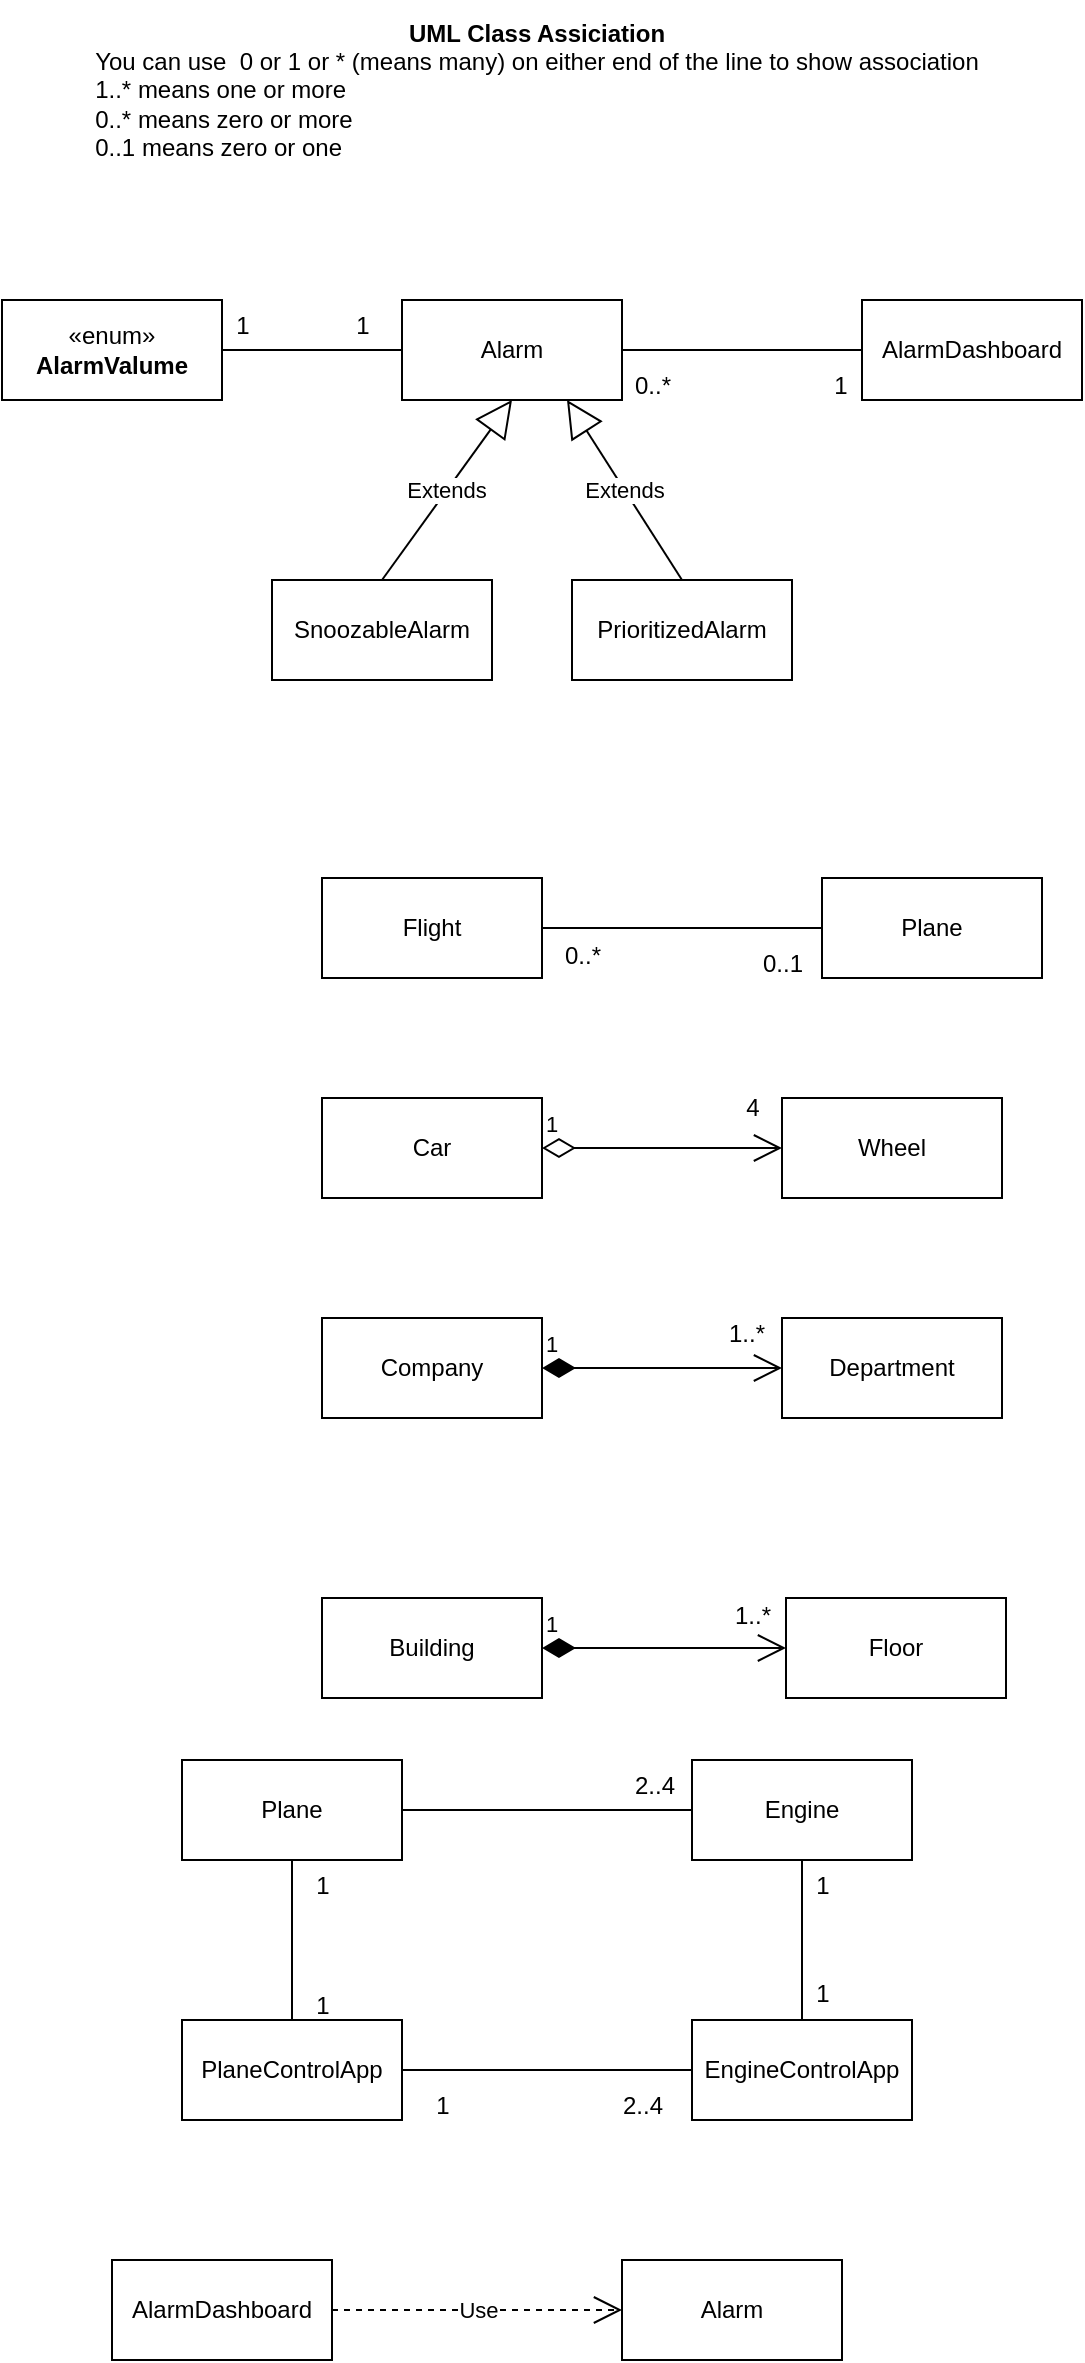 <mxfile version="23.1.6" type="device">
  <diagram name="Page-1" id="PVlP727mo563Jm-Nn-ri">
    <mxGraphModel dx="1169" dy="633" grid="1" gridSize="10" guides="1" tooltips="1" connect="1" arrows="1" fold="1" page="1" pageScale="1" pageWidth="850" pageHeight="1100" math="0" shadow="0">
      <root>
        <mxCell id="0" />
        <mxCell id="1" parent="0" />
        <mxCell id="AKbd1i7YC7B8-x8BVuEd-1" value="Alarm" style="html=1;whiteSpace=wrap;" vertex="1" parent="1">
          <mxGeometry x="370" y="340" width="110" height="50" as="geometry" />
        </mxCell>
        <mxCell id="AKbd1i7YC7B8-x8BVuEd-2" value="AlarmDashboard" style="html=1;whiteSpace=wrap;" vertex="1" parent="1">
          <mxGeometry x="600" y="340" width="110" height="50" as="geometry" />
        </mxCell>
        <mxCell id="AKbd1i7YC7B8-x8BVuEd-4" value="" style="endArrow=none;html=1;edgeStyle=orthogonalEdgeStyle;rounded=0;entryX=0;entryY=0.5;entryDx=0;entryDy=0;exitX=1;exitY=0.5;exitDx=0;exitDy=0;" edge="1" parent="1" source="AKbd1i7YC7B8-x8BVuEd-1" target="AKbd1i7YC7B8-x8BVuEd-2">
          <mxGeometry relative="1" as="geometry">
            <mxPoint x="260" y="520" as="sourcePoint" />
            <mxPoint x="420" y="520" as="targetPoint" />
          </mxGeometry>
        </mxCell>
        <mxCell id="AKbd1i7YC7B8-x8BVuEd-7" value="&lt;b&gt;UML Class Assiciation&lt;/b&gt;&lt;br&gt;You can use&amp;nbsp; 0 or 1 or * (means many) on either end of the line to show association&lt;br&gt;&lt;div style=&quot;text-align: justify;&quot;&gt;&lt;span style=&quot;background-color: initial;&quot;&gt;1..* means one or more&lt;/span&gt;&lt;/div&gt;&lt;div style=&quot;text-align: justify;&quot;&gt;&lt;span style=&quot;background-color: initial;&quot;&gt;0..* means zero or more&lt;/span&gt;&lt;/div&gt;&lt;div style=&quot;text-align: justify;&quot;&gt;&lt;span style=&quot;background-color: initial;&quot;&gt;0..1 means zero or one&amp;nbsp;&lt;/span&gt;&lt;/div&gt;" style="text;html=1;align=center;verticalAlign=middle;resizable=0;points=[];autosize=1;strokeColor=none;fillColor=none;" vertex="1" parent="1">
          <mxGeometry x="202" y="190" width="470" height="90" as="geometry" />
        </mxCell>
        <mxCell id="AKbd1i7YC7B8-x8BVuEd-8" value="0..*" style="text;html=1;align=center;verticalAlign=middle;resizable=0;points=[];autosize=1;strokeColor=none;fillColor=none;" vertex="1" parent="1">
          <mxGeometry x="475" y="368" width="40" height="30" as="geometry" />
        </mxCell>
        <mxCell id="AKbd1i7YC7B8-x8BVuEd-9" value="1" style="text;html=1;align=center;verticalAlign=middle;resizable=0;points=[];autosize=1;strokeColor=none;fillColor=none;" vertex="1" parent="1">
          <mxGeometry x="574" y="368" width="30" height="30" as="geometry" />
        </mxCell>
        <mxCell id="AKbd1i7YC7B8-x8BVuEd-10" value="Flight" style="html=1;whiteSpace=wrap;" vertex="1" parent="1">
          <mxGeometry x="330" y="629" width="110" height="50" as="geometry" />
        </mxCell>
        <mxCell id="AKbd1i7YC7B8-x8BVuEd-11" value="Plane" style="html=1;whiteSpace=wrap;" vertex="1" parent="1">
          <mxGeometry x="580" y="629" width="110" height="50" as="geometry" />
        </mxCell>
        <mxCell id="AKbd1i7YC7B8-x8BVuEd-12" value="" style="endArrow=none;html=1;edgeStyle=orthogonalEdgeStyle;rounded=0;entryX=0;entryY=0.5;entryDx=0;entryDy=0;exitX=1;exitY=0.5;exitDx=0;exitDy=0;" edge="1" parent="1" source="AKbd1i7YC7B8-x8BVuEd-10" target="AKbd1i7YC7B8-x8BVuEd-11">
          <mxGeometry relative="1" as="geometry">
            <mxPoint x="520" y="504" as="sourcePoint" />
            <mxPoint x="640" y="504" as="targetPoint" />
          </mxGeometry>
        </mxCell>
        <mxCell id="AKbd1i7YC7B8-x8BVuEd-13" value="0..1" style="text;html=1;align=center;verticalAlign=middle;resizable=0;points=[];autosize=1;strokeColor=none;fillColor=none;" vertex="1" parent="1">
          <mxGeometry x="540" y="657" width="40" height="30" as="geometry" />
        </mxCell>
        <mxCell id="AKbd1i7YC7B8-x8BVuEd-14" value="0..*" style="text;html=1;align=center;verticalAlign=middle;resizable=0;points=[];autosize=1;strokeColor=none;fillColor=none;" vertex="1" parent="1">
          <mxGeometry x="440" y="653" width="40" height="30" as="geometry" />
        </mxCell>
        <mxCell id="AKbd1i7YC7B8-x8BVuEd-15" value="Car" style="html=1;whiteSpace=wrap;" vertex="1" parent="1">
          <mxGeometry x="330" y="739" width="110" height="50" as="geometry" />
        </mxCell>
        <mxCell id="AKbd1i7YC7B8-x8BVuEd-16" value="Wheel" style="html=1;whiteSpace=wrap;" vertex="1" parent="1">
          <mxGeometry x="560" y="739" width="110" height="50" as="geometry" />
        </mxCell>
        <mxCell id="AKbd1i7YC7B8-x8BVuEd-18" value="4" style="text;html=1;align=center;verticalAlign=middle;resizable=0;points=[];autosize=1;strokeColor=none;fillColor=none;" vertex="1" parent="1">
          <mxGeometry x="530" y="729" width="30" height="30" as="geometry" />
        </mxCell>
        <mxCell id="AKbd1i7YC7B8-x8BVuEd-19" value="1" style="endArrow=open;html=1;endSize=12;startArrow=diamondThin;startSize=14;startFill=0;edgeStyle=orthogonalEdgeStyle;align=left;verticalAlign=bottom;rounded=0;exitX=1;exitY=0.5;exitDx=0;exitDy=0;entryX=0;entryY=0.5;entryDx=0;entryDy=0;" edge="1" parent="1" source="AKbd1i7YC7B8-x8BVuEd-15" target="AKbd1i7YC7B8-x8BVuEd-16">
          <mxGeometry x="-1" y="3" relative="1" as="geometry">
            <mxPoint x="425" y="699" as="sourcePoint" />
            <mxPoint x="585" y="699" as="targetPoint" />
          </mxGeometry>
        </mxCell>
        <mxCell id="AKbd1i7YC7B8-x8BVuEd-20" value="Company" style="html=1;whiteSpace=wrap;" vertex="1" parent="1">
          <mxGeometry x="330" y="849" width="110" height="50" as="geometry" />
        </mxCell>
        <mxCell id="AKbd1i7YC7B8-x8BVuEd-21" value="Department" style="html=1;whiteSpace=wrap;" vertex="1" parent="1">
          <mxGeometry x="560" y="849" width="110" height="50" as="geometry" />
        </mxCell>
        <mxCell id="AKbd1i7YC7B8-x8BVuEd-22" value="1" style="endArrow=open;html=1;endSize=12;startArrow=diamondThin;startSize=14;startFill=1;edgeStyle=orthogonalEdgeStyle;align=left;verticalAlign=bottom;rounded=0;entryX=0;entryY=0.5;entryDx=0;entryDy=0;exitX=1;exitY=0.5;exitDx=0;exitDy=0;" edge="1" parent="1" source="AKbd1i7YC7B8-x8BVuEd-20" target="AKbd1i7YC7B8-x8BVuEd-21">
          <mxGeometry x="-1" y="3" relative="1" as="geometry">
            <mxPoint x="260" y="689" as="sourcePoint" />
            <mxPoint x="420" y="689" as="targetPoint" />
          </mxGeometry>
        </mxCell>
        <mxCell id="AKbd1i7YC7B8-x8BVuEd-23" value="1..*" style="text;html=1;align=center;verticalAlign=middle;resizable=0;points=[];autosize=1;strokeColor=none;fillColor=none;" vertex="1" parent="1">
          <mxGeometry x="522" y="842" width="40" height="30" as="geometry" />
        </mxCell>
        <mxCell id="AKbd1i7YC7B8-x8BVuEd-24" value="Building" style="html=1;whiteSpace=wrap;" vertex="1" parent="1">
          <mxGeometry x="330" y="989" width="110" height="50" as="geometry" />
        </mxCell>
        <mxCell id="AKbd1i7YC7B8-x8BVuEd-25" value="Floor" style="html=1;whiteSpace=wrap;" vertex="1" parent="1">
          <mxGeometry x="562" y="989" width="110" height="50" as="geometry" />
        </mxCell>
        <mxCell id="AKbd1i7YC7B8-x8BVuEd-26" value="1" style="endArrow=open;html=1;endSize=12;startArrow=diamondThin;startSize=14;startFill=1;edgeStyle=orthogonalEdgeStyle;align=left;verticalAlign=bottom;rounded=0;exitX=1;exitY=0.5;exitDx=0;exitDy=0;entryX=0;entryY=0.5;entryDx=0;entryDy=0;" edge="1" parent="1" source="AKbd1i7YC7B8-x8BVuEd-24" target="AKbd1i7YC7B8-x8BVuEd-25">
          <mxGeometry x="-1" y="3" relative="1" as="geometry">
            <mxPoint x="425" y="1069" as="sourcePoint" />
            <mxPoint x="585" y="1069" as="targetPoint" />
          </mxGeometry>
        </mxCell>
        <mxCell id="AKbd1i7YC7B8-x8BVuEd-27" value="1..*" style="text;html=1;align=center;verticalAlign=middle;resizable=0;points=[];autosize=1;strokeColor=none;fillColor=none;" vertex="1" parent="1">
          <mxGeometry x="525" y="983" width="40" height="30" as="geometry" />
        </mxCell>
        <mxCell id="AKbd1i7YC7B8-x8BVuEd-28" value="Plane" style="html=1;whiteSpace=wrap;" vertex="1" parent="1">
          <mxGeometry x="260" y="1070" width="110" height="50" as="geometry" />
        </mxCell>
        <mxCell id="AKbd1i7YC7B8-x8BVuEd-29" value="Engine" style="html=1;whiteSpace=wrap;" vertex="1" parent="1">
          <mxGeometry x="515" y="1070" width="110" height="50" as="geometry" />
        </mxCell>
        <mxCell id="AKbd1i7YC7B8-x8BVuEd-30" value="EngineControlApp" style="html=1;whiteSpace=wrap;" vertex="1" parent="1">
          <mxGeometry x="515" y="1200" width="110" height="50" as="geometry" />
        </mxCell>
        <mxCell id="AKbd1i7YC7B8-x8BVuEd-31" value="" style="endArrow=none;html=1;edgeStyle=orthogonalEdgeStyle;rounded=0;entryX=0.5;entryY=0;entryDx=0;entryDy=0;exitX=0.5;exitY=1;exitDx=0;exitDy=0;" edge="1" parent="1" source="AKbd1i7YC7B8-x8BVuEd-29" target="AKbd1i7YC7B8-x8BVuEd-30">
          <mxGeometry relative="1" as="geometry">
            <mxPoint x="260" y="1020" as="sourcePoint" />
            <mxPoint x="420" y="1020" as="targetPoint" />
          </mxGeometry>
        </mxCell>
        <mxCell id="AKbd1i7YC7B8-x8BVuEd-34" value="PlaneControlApp" style="html=1;whiteSpace=wrap;" vertex="1" parent="1">
          <mxGeometry x="260" y="1200" width="110" height="50" as="geometry" />
        </mxCell>
        <mxCell id="AKbd1i7YC7B8-x8BVuEd-35" value="" style="endArrow=none;html=1;edgeStyle=orthogonalEdgeStyle;rounded=0;exitX=0.5;exitY=1;exitDx=0;exitDy=0;" edge="1" parent="1" source="AKbd1i7YC7B8-x8BVuEd-28" target="AKbd1i7YC7B8-x8BVuEd-34">
          <mxGeometry relative="1" as="geometry">
            <mxPoint x="580" y="1130" as="sourcePoint" />
            <mxPoint x="580" y="1210" as="targetPoint" />
          </mxGeometry>
        </mxCell>
        <mxCell id="AKbd1i7YC7B8-x8BVuEd-36" value="" style="endArrow=none;html=1;edgeStyle=orthogonalEdgeStyle;rounded=0;exitX=1;exitY=0.5;exitDx=0;exitDy=0;entryX=0;entryY=0.5;entryDx=0;entryDy=0;" edge="1" parent="1" source="AKbd1i7YC7B8-x8BVuEd-28" target="AKbd1i7YC7B8-x8BVuEd-29">
          <mxGeometry relative="1" as="geometry">
            <mxPoint x="325" y="1130" as="sourcePoint" />
            <mxPoint x="325" y="1210" as="targetPoint" />
          </mxGeometry>
        </mxCell>
        <mxCell id="AKbd1i7YC7B8-x8BVuEd-37" value="" style="endArrow=none;html=1;edgeStyle=orthogonalEdgeStyle;rounded=0;exitX=1;exitY=0.5;exitDx=0;exitDy=0;entryX=0;entryY=0.5;entryDx=0;entryDy=0;" edge="1" parent="1" source="AKbd1i7YC7B8-x8BVuEd-34" target="AKbd1i7YC7B8-x8BVuEd-30">
          <mxGeometry relative="1" as="geometry">
            <mxPoint x="380" y="1105" as="sourcePoint" />
            <mxPoint x="525" y="1105" as="targetPoint" />
          </mxGeometry>
        </mxCell>
        <mxCell id="AKbd1i7YC7B8-x8BVuEd-38" value="1" style="text;html=1;align=center;verticalAlign=middle;resizable=0;points=[];autosize=1;strokeColor=none;fillColor=none;" vertex="1" parent="1">
          <mxGeometry x="565" y="1118" width="30" height="30" as="geometry" />
        </mxCell>
        <mxCell id="AKbd1i7YC7B8-x8BVuEd-39" value="1" style="text;html=1;align=center;verticalAlign=middle;resizable=0;points=[];autosize=1;strokeColor=none;fillColor=none;" vertex="1" parent="1">
          <mxGeometry x="565" y="1172" width="30" height="30" as="geometry" />
        </mxCell>
        <mxCell id="AKbd1i7YC7B8-x8BVuEd-40" value="2..4" style="text;html=1;align=center;verticalAlign=middle;resizable=0;points=[];autosize=1;strokeColor=none;fillColor=none;" vertex="1" parent="1">
          <mxGeometry x="476" y="1068" width="40" height="30" as="geometry" />
        </mxCell>
        <mxCell id="AKbd1i7YC7B8-x8BVuEd-41" value="1" style="text;html=1;align=center;verticalAlign=middle;resizable=0;points=[];autosize=1;strokeColor=none;fillColor=none;" vertex="1" parent="1">
          <mxGeometry x="375" y="1228" width="30" height="30" as="geometry" />
        </mxCell>
        <mxCell id="AKbd1i7YC7B8-x8BVuEd-42" value="2..4" style="text;html=1;align=center;verticalAlign=middle;resizable=0;points=[];autosize=1;strokeColor=none;fillColor=none;" vertex="1" parent="1">
          <mxGeometry x="470" y="1228" width="40" height="30" as="geometry" />
        </mxCell>
        <mxCell id="AKbd1i7YC7B8-x8BVuEd-43" value="1" style="text;html=1;align=center;verticalAlign=middle;resizable=0;points=[];autosize=1;strokeColor=none;fillColor=none;" vertex="1" parent="1">
          <mxGeometry x="315" y="1118" width="30" height="30" as="geometry" />
        </mxCell>
        <mxCell id="AKbd1i7YC7B8-x8BVuEd-45" value="1" style="text;html=1;align=center;verticalAlign=middle;resizable=0;points=[];autosize=1;strokeColor=none;fillColor=none;" vertex="1" parent="1">
          <mxGeometry x="315" y="1178" width="30" height="30" as="geometry" />
        </mxCell>
        <mxCell id="AKbd1i7YC7B8-x8BVuEd-46" value="Use" style="endArrow=open;endSize=12;dashed=1;html=1;rounded=0;entryX=0;entryY=0.5;entryDx=0;entryDy=0;" edge="1" parent="1" source="AKbd1i7YC7B8-x8BVuEd-55" target="AKbd1i7YC7B8-x8BVuEd-56">
          <mxGeometry width="160" relative="1" as="geometry">
            <mxPoint x="280" y="1350" as="sourcePoint" />
            <mxPoint x="460" y="1350" as="targetPoint" />
          </mxGeometry>
        </mxCell>
        <mxCell id="AKbd1i7YC7B8-x8BVuEd-47" value="«enum»&lt;br&gt;&lt;b&gt;AlarmValume&lt;/b&gt;" style="html=1;whiteSpace=wrap;" vertex="1" parent="1">
          <mxGeometry x="170" y="340" width="110" height="50" as="geometry" />
        </mxCell>
        <mxCell id="AKbd1i7YC7B8-x8BVuEd-48" value="" style="endArrow=none;html=1;edgeStyle=orthogonalEdgeStyle;rounded=0;entryX=0;entryY=0.5;entryDx=0;entryDy=0;exitX=1;exitY=0.5;exitDx=0;exitDy=0;" edge="1" parent="1" source="AKbd1i7YC7B8-x8BVuEd-47" target="AKbd1i7YC7B8-x8BVuEd-1">
          <mxGeometry relative="1" as="geometry">
            <mxPoint x="490" y="375" as="sourcePoint" />
            <mxPoint x="610" y="375" as="targetPoint" />
          </mxGeometry>
        </mxCell>
        <mxCell id="AKbd1i7YC7B8-x8BVuEd-49" value="1" style="text;html=1;align=center;verticalAlign=middle;resizable=0;points=[];autosize=1;strokeColor=none;fillColor=none;" vertex="1" parent="1">
          <mxGeometry x="275" y="338" width="30" height="30" as="geometry" />
        </mxCell>
        <mxCell id="AKbd1i7YC7B8-x8BVuEd-50" value="1" style="text;html=1;align=center;verticalAlign=middle;resizable=0;points=[];autosize=1;strokeColor=none;fillColor=none;" vertex="1" parent="1">
          <mxGeometry x="335" y="338" width="30" height="30" as="geometry" />
        </mxCell>
        <mxCell id="AKbd1i7YC7B8-x8BVuEd-51" value="SnoozableAlarm" style="html=1;whiteSpace=wrap;" vertex="1" parent="1">
          <mxGeometry x="305" y="480" width="110" height="50" as="geometry" />
        </mxCell>
        <mxCell id="AKbd1i7YC7B8-x8BVuEd-52" value="PrioritizedAlarm" style="html=1;whiteSpace=wrap;" vertex="1" parent="1">
          <mxGeometry x="455" y="480" width="110" height="50" as="geometry" />
        </mxCell>
        <mxCell id="AKbd1i7YC7B8-x8BVuEd-53" value="Extends" style="endArrow=block;endSize=16;endFill=0;html=1;rounded=0;entryX=0.5;entryY=1;entryDx=0;entryDy=0;exitX=0.5;exitY=0;exitDx=0;exitDy=0;" edge="1" parent="1" source="AKbd1i7YC7B8-x8BVuEd-51" target="AKbd1i7YC7B8-x8BVuEd-1">
          <mxGeometry width="160" relative="1" as="geometry">
            <mxPoint x="260" y="440" as="sourcePoint" />
            <mxPoint x="420" y="440" as="targetPoint" />
          </mxGeometry>
        </mxCell>
        <mxCell id="AKbd1i7YC7B8-x8BVuEd-54" value="Extends" style="endArrow=block;endSize=16;endFill=0;html=1;rounded=0;entryX=0.75;entryY=1;entryDx=0;entryDy=0;exitX=0.5;exitY=0;exitDx=0;exitDy=0;" edge="1" parent="1" source="AKbd1i7YC7B8-x8BVuEd-52" target="AKbd1i7YC7B8-x8BVuEd-1">
          <mxGeometry width="160" relative="1" as="geometry">
            <mxPoint x="370" y="490" as="sourcePoint" />
            <mxPoint x="435" y="400" as="targetPoint" />
          </mxGeometry>
        </mxCell>
        <mxCell id="AKbd1i7YC7B8-x8BVuEd-56" value="Alarm" style="html=1;whiteSpace=wrap;" vertex="1" parent="1">
          <mxGeometry x="480" y="1320" width="110" height="50" as="geometry" />
        </mxCell>
        <mxCell id="AKbd1i7YC7B8-x8BVuEd-57" value="" style="endArrow=open;endSize=12;dashed=1;html=1;rounded=0;entryX=0;entryY=0.5;entryDx=0;entryDy=0;" edge="1" parent="1" target="AKbd1i7YC7B8-x8BVuEd-55">
          <mxGeometry width="160" relative="1" as="geometry">
            <mxPoint x="280" y="1350" as="sourcePoint" />
            <mxPoint x="480" y="1345" as="targetPoint" />
          </mxGeometry>
        </mxCell>
        <mxCell id="AKbd1i7YC7B8-x8BVuEd-55" value="AlarmDashboard" style="html=1;whiteSpace=wrap;" vertex="1" parent="1">
          <mxGeometry x="225" y="1320" width="110" height="50" as="geometry" />
        </mxCell>
      </root>
    </mxGraphModel>
  </diagram>
</mxfile>
